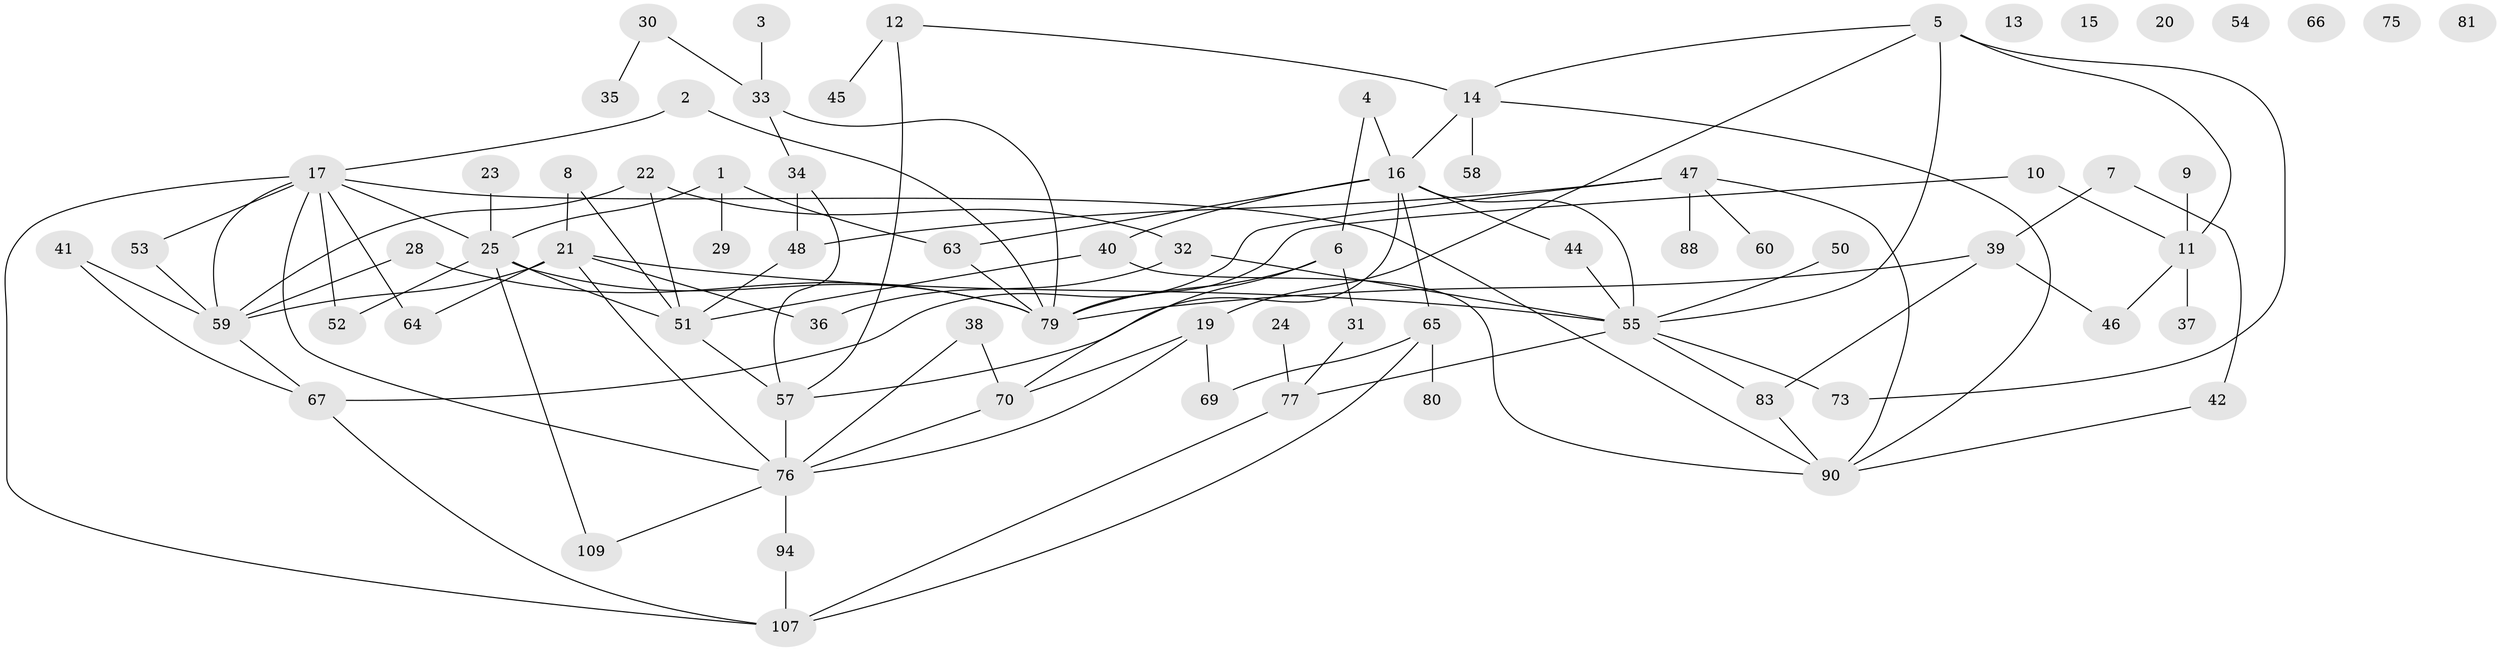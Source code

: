 // Generated by graph-tools (version 1.1) at 2025/23/03/03/25 07:23:24]
// undirected, 74 vertices, 109 edges
graph export_dot {
graph [start="1"]
  node [color=gray90,style=filled];
  1 [super="+87"];
  2;
  3;
  4;
  5 [super="+103"];
  6 [super="+18"];
  7 [super="+49"];
  8 [super="+92"];
  9 [super="+27"];
  10 [super="+68"];
  11 [super="+95"];
  12;
  13;
  14 [super="+43"];
  15;
  16 [super="+86"];
  17 [super="+82"];
  19 [super="+98"];
  20;
  21 [super="+96"];
  22 [super="+26"];
  23;
  24;
  25 [super="+62"];
  28;
  29;
  30;
  31;
  32 [super="+101"];
  33 [super="+61"];
  34 [super="+72"];
  35;
  36;
  37 [super="+100"];
  38;
  39 [super="+56"];
  40;
  41;
  42 [super="+105"];
  44;
  45 [super="+74"];
  46 [super="+71"];
  47 [super="+99"];
  48 [super="+106"];
  50;
  51 [super="+104"];
  52;
  53;
  54;
  55 [super="+84"];
  57 [super="+110"];
  58;
  59 [super="+91"];
  60;
  63;
  64;
  65 [super="+97"];
  66;
  67 [super="+78"];
  69;
  70;
  73;
  75 [super="+102"];
  76 [super="+108"];
  77 [super="+85"];
  79 [super="+89"];
  80;
  81;
  83;
  88;
  90 [super="+93"];
  94;
  107;
  109;
  1 -- 63;
  1 -- 29;
  1 -- 25;
  2 -- 17;
  2 -- 79;
  3 -- 33;
  4 -- 6;
  4 -- 16;
  5 -- 11;
  5 -- 73;
  5 -- 19;
  5 -- 55;
  5 -- 14;
  6 -- 31;
  6 -- 70;
  6 -- 79;
  7 -- 42;
  7 -- 39;
  8 -- 51;
  8 -- 21;
  9 -- 11;
  10 -- 79;
  10 -- 11;
  11 -- 46;
  11 -- 37;
  12 -- 45;
  12 -- 14;
  12 -- 57;
  14 -- 58;
  14 -- 90;
  14 -- 16;
  16 -- 44;
  16 -- 55;
  16 -- 57;
  16 -- 65;
  16 -- 40;
  16 -- 63;
  17 -- 59;
  17 -- 64;
  17 -- 90;
  17 -- 107;
  17 -- 25;
  17 -- 52;
  17 -- 53;
  17 -- 76;
  19 -- 69;
  19 -- 70;
  19 -- 76;
  21 -- 36;
  21 -- 76;
  21 -- 64;
  21 -- 55;
  21 -- 59;
  22 -- 32;
  22 -- 59;
  22 -- 51;
  23 -- 25;
  24 -- 77;
  25 -- 109;
  25 -- 52;
  25 -- 51;
  25 -- 79;
  28 -- 59;
  28 -- 79;
  30 -- 35;
  30 -- 33;
  31 -- 77;
  32 -- 36;
  32 -- 55;
  33 -- 34;
  33 -- 79;
  34 -- 48;
  34 -- 57;
  38 -- 70;
  38 -- 76;
  39 -- 79;
  39 -- 83;
  39 -- 46;
  40 -- 90;
  40 -- 51;
  41 -- 67;
  41 -- 59;
  42 -- 90;
  44 -- 55;
  47 -- 48;
  47 -- 88;
  47 -- 90;
  47 -- 67;
  47 -- 60;
  48 -- 51;
  50 -- 55;
  51 -- 57;
  53 -- 59;
  55 -- 73;
  55 -- 83;
  55 -- 77;
  57 -- 76;
  59 -- 67;
  63 -- 79;
  65 -- 80;
  65 -- 107;
  65 -- 69;
  67 -- 107;
  70 -- 76;
  76 -- 109;
  76 -- 94;
  77 -- 107;
  83 -- 90;
  94 -- 107;
}
